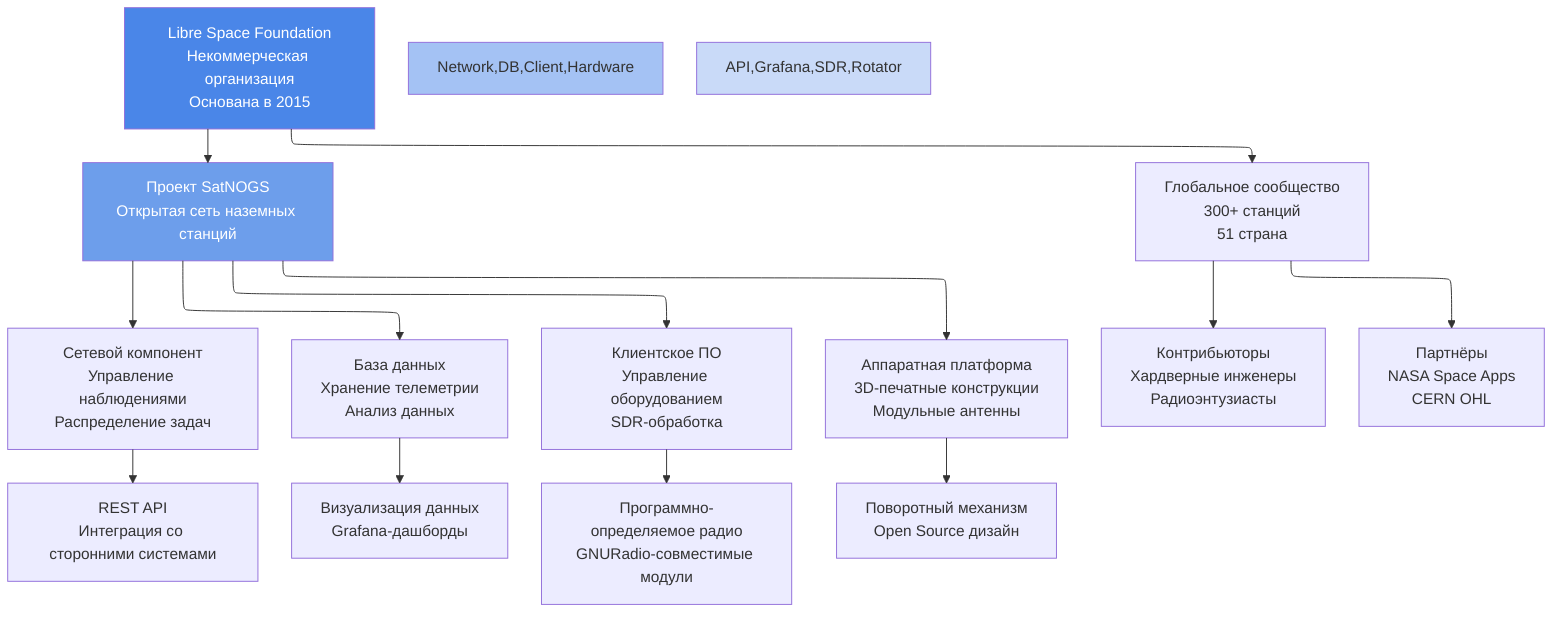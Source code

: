 ---
config:
  layout: elk
  theme: default
---
flowchart TD
    LSF["Libre Space Foundation<br>Некоммерческая организация<br>Основана в 2015"] --> SatNOGS["Проект SatNOGS<br>Открытая сеть наземных станций"] & Community["Глобальное сообщество<br>300+ станций<br>51 страна"]
    SatNOGS --> Network["Сетевой компонент<br>Управление наблюдениями<br>Распределение задач"] & DB["База данных<br>Хранение телеметрии<br>Анализ данных"] & Client["Клиентское ПО<br>Управление оборудованием<br>SDR-обработка"] & Hardware["Аппаратная платформа<br>3D-печатные конструкции<br>Модульные антенны"]
    Network --> API["REST API<br>Интеграция со сторонними системами"]
    DB --> Grafana["Визуализация данных<br>Grafana-дашборды"]
    Client --> SDR["Программно-определяемое радио<br>GNURadio-совместимые модули"]
    Hardware --> Rotator["Поворотный механизм<br>Open Source дизайн"]
    Community --> Contributors["Контрибьюторы<br>Хардверные инженеры<br>Радиоэнтузиасты"] & Partners["Партнёры<br>NASA Space Apps<br>CERN OHL"]
    Network,DB,Client,Hardware["Network,DB,Client,Hardware"]
    API,Grafana,SDR,Rotator["API,Grafana,SDR,Rotator"]
    style LSF fill:#4a86e8,color:white
    style SatNOGS fill:#6d9eeb,color:white
    style Network,DB,Client,Hardware fill:#a4c2f4
    style API,Grafana,SDR,Rotator fill:#c9daf8